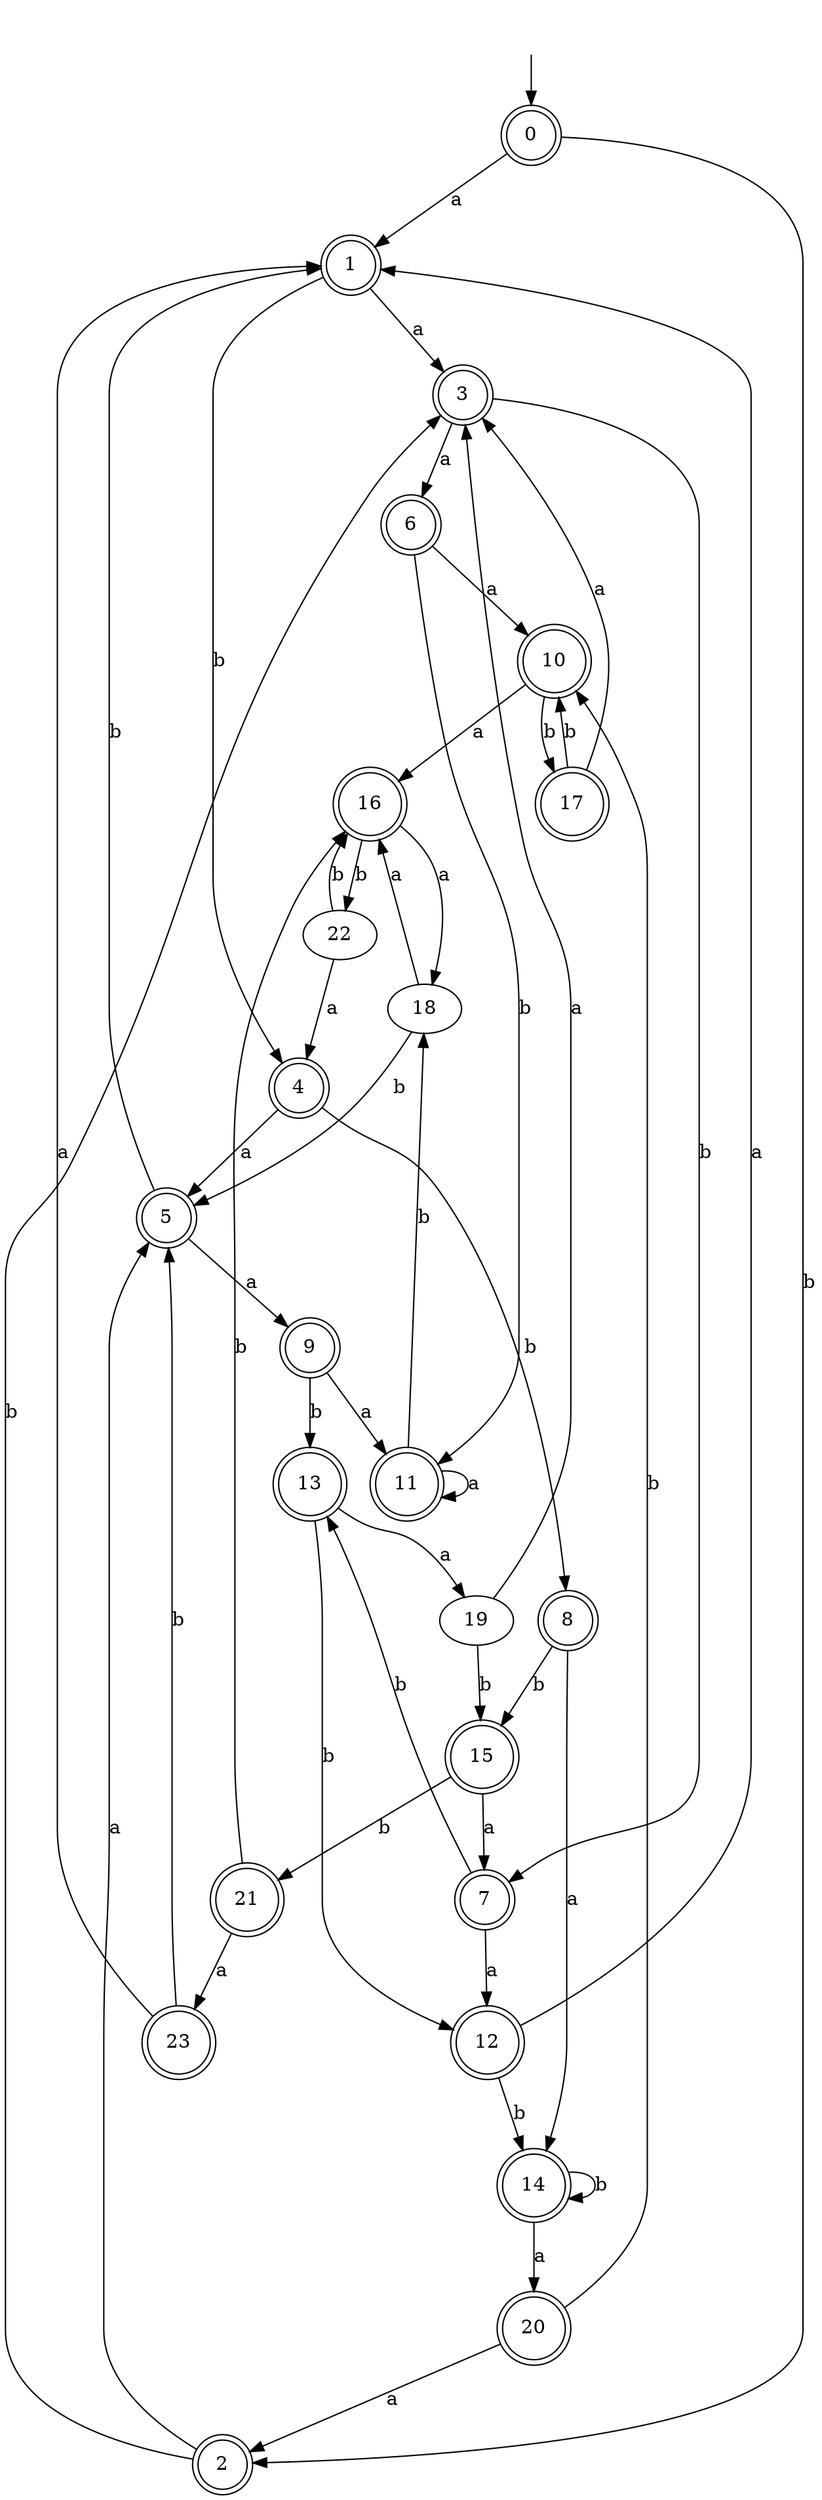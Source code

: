 digraph RandomDFA {
  __start0 [label="", shape=none];
  __start0 -> 0 [label=""];
  0 [shape=circle] [shape=doublecircle]
  0 -> 1 [label="a"]
  0 -> 2 [label="b"]
  1 [shape=doublecircle]
  1 -> 3 [label="a"]
  1 -> 4 [label="b"]
  2 [shape=doublecircle]
  2 -> 5 [label="a"]
  2 -> 3 [label="b"]
  3 [shape=doublecircle]
  3 -> 6 [label="a"]
  3 -> 7 [label="b"]
  4 [shape=doublecircle]
  4 -> 5 [label="a"]
  4 -> 8 [label="b"]
  5 [shape=doublecircle]
  5 -> 9 [label="a"]
  5 -> 1 [label="b"]
  6 [shape=doublecircle]
  6 -> 10 [label="a"]
  6 -> 11 [label="b"]
  7 [shape=doublecircle]
  7 -> 12 [label="a"]
  7 -> 13 [label="b"]
  8 [shape=doublecircle]
  8 -> 14 [label="a"]
  8 -> 15 [label="b"]
  9 [shape=doublecircle]
  9 -> 11 [label="a"]
  9 -> 13 [label="b"]
  10 [shape=doublecircle]
  10 -> 16 [label="a"]
  10 -> 17 [label="b"]
  11 [shape=doublecircle]
  11 -> 11 [label="a"]
  11 -> 18 [label="b"]
  12 [shape=doublecircle]
  12 -> 1 [label="a"]
  12 -> 14 [label="b"]
  13 [shape=doublecircle]
  13 -> 19 [label="a"]
  13 -> 12 [label="b"]
  14 [shape=doublecircle]
  14 -> 20 [label="a"]
  14 -> 14 [label="b"]
  15 [shape=doublecircle]
  15 -> 7 [label="a"]
  15 -> 21 [label="b"]
  16 [shape=doublecircle]
  16 -> 18 [label="a"]
  16 -> 22 [label="b"]
  17 [shape=doublecircle]
  17 -> 3 [label="a"]
  17 -> 10 [label="b"]
  18
  18 -> 16 [label="a"]
  18 -> 5 [label="b"]
  19
  19 -> 3 [label="a"]
  19 -> 15 [label="b"]
  20 [shape=doublecircle]
  20 -> 2 [label="a"]
  20 -> 10 [label="b"]
  21 [shape=doublecircle]
  21 -> 23 [label="a"]
  21 -> 16 [label="b"]
  22
  22 -> 4 [label="a"]
  22 -> 16 [label="b"]
  23 [shape=doublecircle]
  23 -> 1 [label="a"]
  23 -> 5 [label="b"]
}
